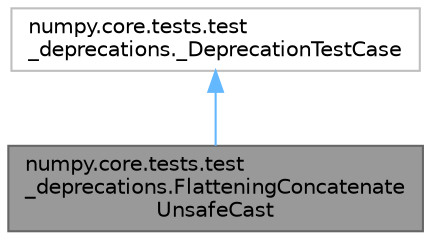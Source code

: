 digraph "numpy.core.tests.test_deprecations.FlatteningConcatenateUnsafeCast"
{
 // LATEX_PDF_SIZE
  bgcolor="transparent";
  edge [fontname=Helvetica,fontsize=10,labelfontname=Helvetica,labelfontsize=10];
  node [fontname=Helvetica,fontsize=10,shape=box,height=0.2,width=0.4];
  Node1 [id="Node000001",label="numpy.core.tests.test\l_deprecations.FlatteningConcatenate\lUnsafeCast",height=0.2,width=0.4,color="gray40", fillcolor="grey60", style="filled", fontcolor="black",tooltip=" "];
  Node2 -> Node1 [id="edge1_Node000001_Node000002",dir="back",color="steelblue1",style="solid",tooltip=" "];
  Node2 [id="Node000002",label="numpy.core.tests.test\l_deprecations._DeprecationTestCase",height=0.2,width=0.4,color="grey75", fillcolor="white", style="filled",URL="$d0/d52/classnumpy_1_1core_1_1tests_1_1test__deprecations_1_1__DeprecationTestCase.html",tooltip=" "];
}
